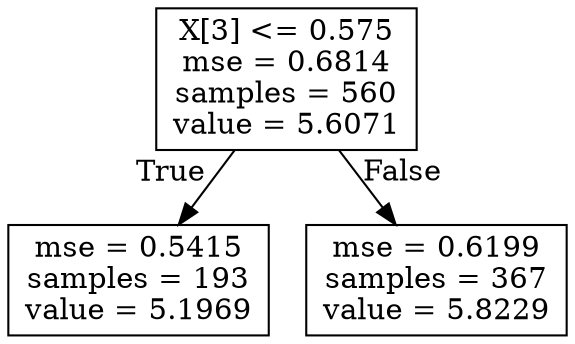 digraph Tree {
node [shape=box] ;
0 [label="X[3] <= 0.575\nmse = 0.6814\nsamples = 560\nvalue = 5.6071"] ;
1 [label="mse = 0.5415\nsamples = 193\nvalue = 5.1969"] ;
0 -> 1 [labeldistance=2.5, labelangle=45, headlabel="True"] ;
2 [label="mse = 0.6199\nsamples = 367\nvalue = 5.8229"] ;
0 -> 2 [labeldistance=2.5, labelangle=-45, headlabel="False"] ;
}